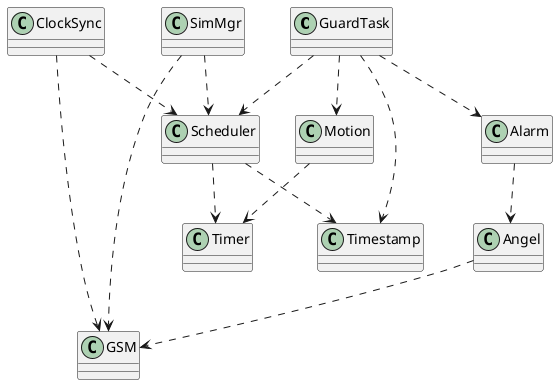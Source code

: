 @startuml

GuardTask ..> Scheduler
ClockSync ..> Scheduler
Scheduler ..> Timer
Motion ..> Timer
GuardTask ..> Alarm
GuardTask ..> Motion
ClockSync ..> GSM

Alarm ..> Angel
Angel ..> GSM


Scheduler ..> Timestamp
GuardTask ..> Timestamp
SimMgr ..> Scheduler
SimMgr ..> GSM

@enduml